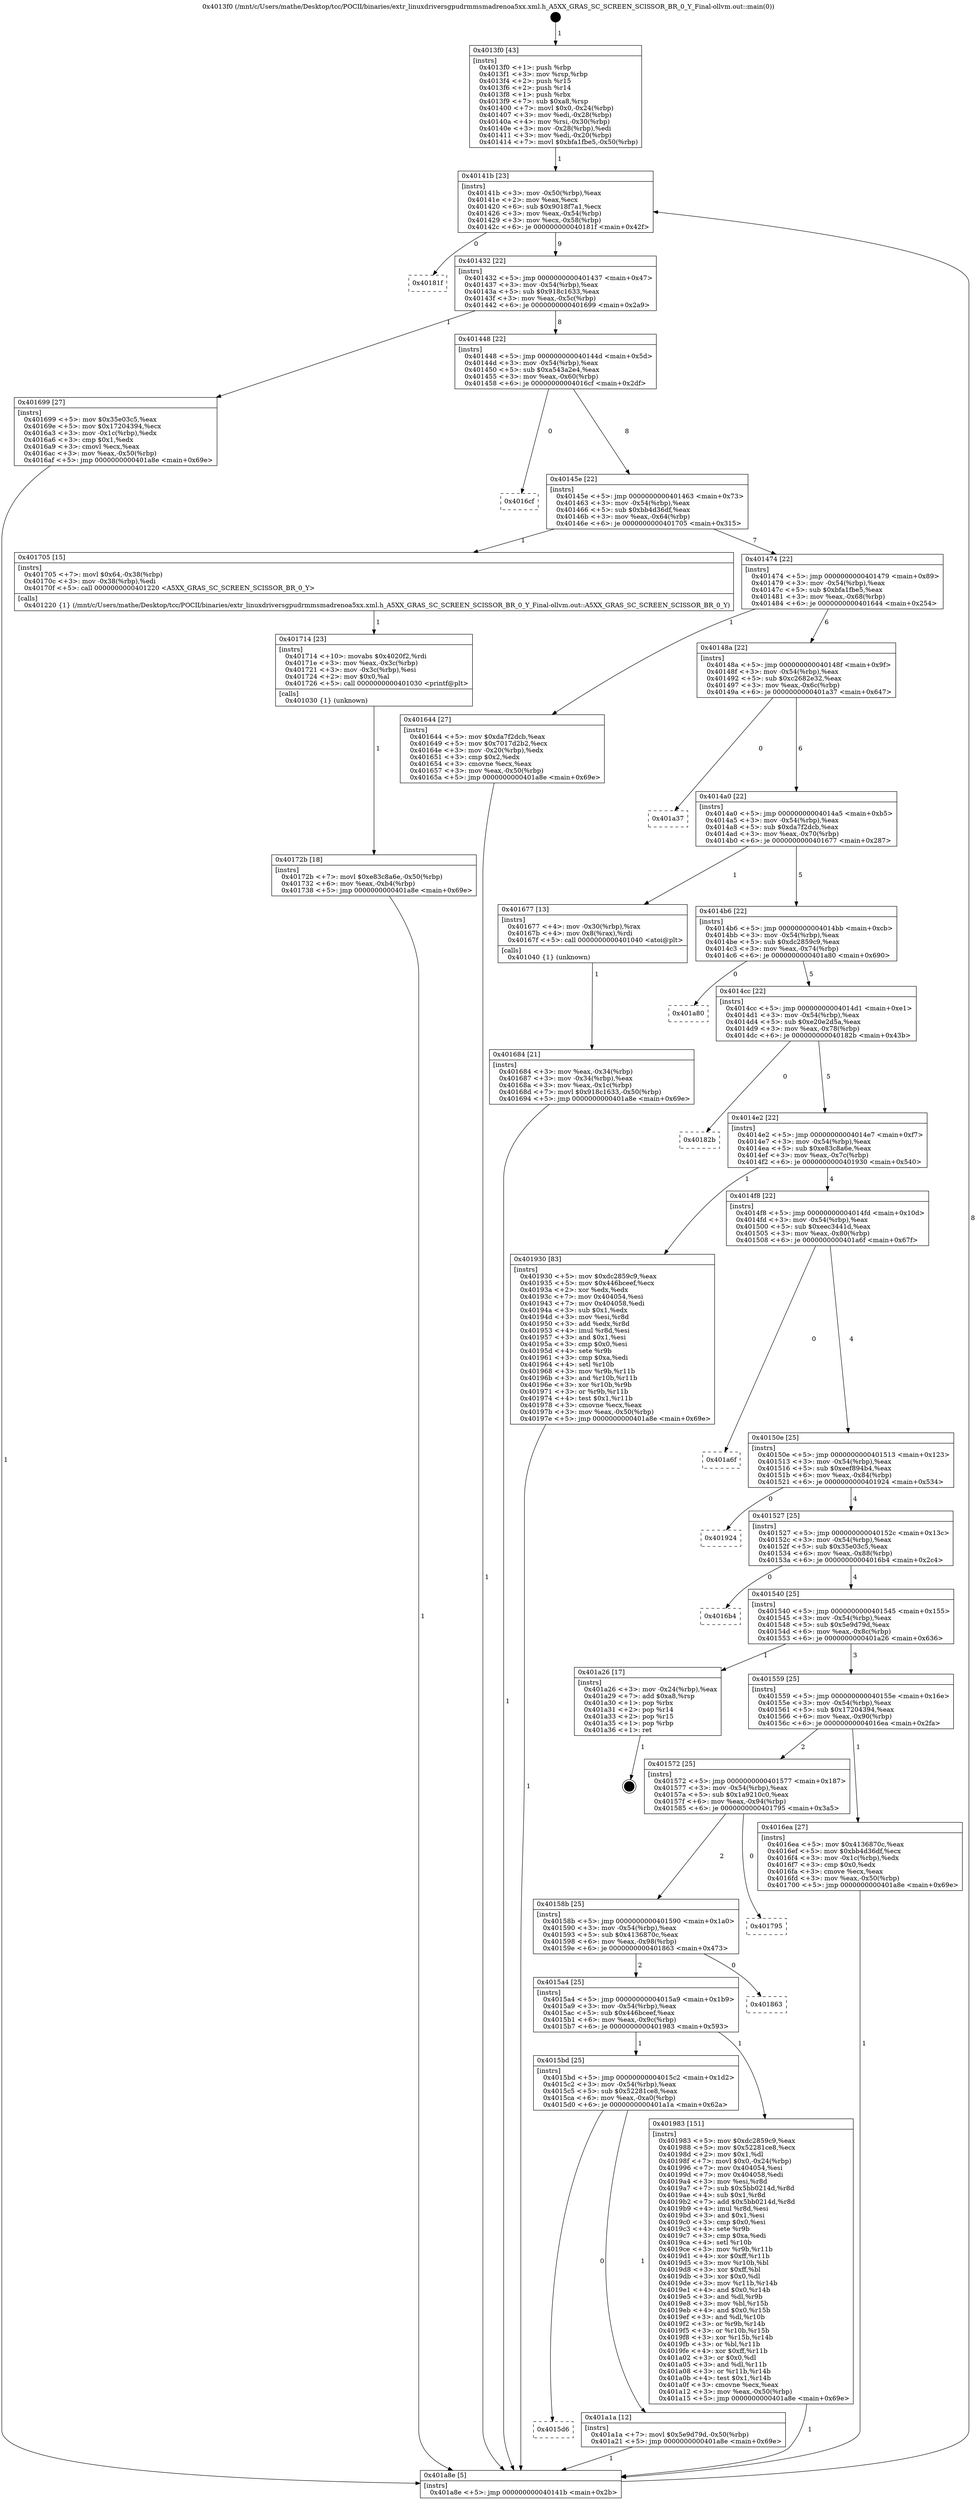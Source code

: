 digraph "0x4013f0" {
  label = "0x4013f0 (/mnt/c/Users/mathe/Desktop/tcc/POCII/binaries/extr_linuxdriversgpudrmmsmadrenoa5xx.xml.h_A5XX_GRAS_SC_SCREEN_SCISSOR_BR_0_Y_Final-ollvm.out::main(0))"
  labelloc = "t"
  node[shape=record]

  Entry [label="",width=0.3,height=0.3,shape=circle,fillcolor=black,style=filled]
  "0x40141b" [label="{
     0x40141b [23]\l
     | [instrs]\l
     &nbsp;&nbsp;0x40141b \<+3\>: mov -0x50(%rbp),%eax\l
     &nbsp;&nbsp;0x40141e \<+2\>: mov %eax,%ecx\l
     &nbsp;&nbsp;0x401420 \<+6\>: sub $0x9018f7a1,%ecx\l
     &nbsp;&nbsp;0x401426 \<+3\>: mov %eax,-0x54(%rbp)\l
     &nbsp;&nbsp;0x401429 \<+3\>: mov %ecx,-0x58(%rbp)\l
     &nbsp;&nbsp;0x40142c \<+6\>: je 000000000040181f \<main+0x42f\>\l
  }"]
  "0x40181f" [label="{
     0x40181f\l
  }", style=dashed]
  "0x401432" [label="{
     0x401432 [22]\l
     | [instrs]\l
     &nbsp;&nbsp;0x401432 \<+5\>: jmp 0000000000401437 \<main+0x47\>\l
     &nbsp;&nbsp;0x401437 \<+3\>: mov -0x54(%rbp),%eax\l
     &nbsp;&nbsp;0x40143a \<+5\>: sub $0x918c1633,%eax\l
     &nbsp;&nbsp;0x40143f \<+3\>: mov %eax,-0x5c(%rbp)\l
     &nbsp;&nbsp;0x401442 \<+6\>: je 0000000000401699 \<main+0x2a9\>\l
  }"]
  Exit [label="",width=0.3,height=0.3,shape=circle,fillcolor=black,style=filled,peripheries=2]
  "0x401699" [label="{
     0x401699 [27]\l
     | [instrs]\l
     &nbsp;&nbsp;0x401699 \<+5\>: mov $0x35e03c5,%eax\l
     &nbsp;&nbsp;0x40169e \<+5\>: mov $0x17204394,%ecx\l
     &nbsp;&nbsp;0x4016a3 \<+3\>: mov -0x1c(%rbp),%edx\l
     &nbsp;&nbsp;0x4016a6 \<+3\>: cmp $0x1,%edx\l
     &nbsp;&nbsp;0x4016a9 \<+3\>: cmovl %ecx,%eax\l
     &nbsp;&nbsp;0x4016ac \<+3\>: mov %eax,-0x50(%rbp)\l
     &nbsp;&nbsp;0x4016af \<+5\>: jmp 0000000000401a8e \<main+0x69e\>\l
  }"]
  "0x401448" [label="{
     0x401448 [22]\l
     | [instrs]\l
     &nbsp;&nbsp;0x401448 \<+5\>: jmp 000000000040144d \<main+0x5d\>\l
     &nbsp;&nbsp;0x40144d \<+3\>: mov -0x54(%rbp),%eax\l
     &nbsp;&nbsp;0x401450 \<+5\>: sub $0xa543a2e4,%eax\l
     &nbsp;&nbsp;0x401455 \<+3\>: mov %eax,-0x60(%rbp)\l
     &nbsp;&nbsp;0x401458 \<+6\>: je 00000000004016cf \<main+0x2df\>\l
  }"]
  "0x4015d6" [label="{
     0x4015d6\l
  }", style=dashed]
  "0x4016cf" [label="{
     0x4016cf\l
  }", style=dashed]
  "0x40145e" [label="{
     0x40145e [22]\l
     | [instrs]\l
     &nbsp;&nbsp;0x40145e \<+5\>: jmp 0000000000401463 \<main+0x73\>\l
     &nbsp;&nbsp;0x401463 \<+3\>: mov -0x54(%rbp),%eax\l
     &nbsp;&nbsp;0x401466 \<+5\>: sub $0xbb4d36df,%eax\l
     &nbsp;&nbsp;0x40146b \<+3\>: mov %eax,-0x64(%rbp)\l
     &nbsp;&nbsp;0x40146e \<+6\>: je 0000000000401705 \<main+0x315\>\l
  }"]
  "0x401a1a" [label="{
     0x401a1a [12]\l
     | [instrs]\l
     &nbsp;&nbsp;0x401a1a \<+7\>: movl $0x5e9d79d,-0x50(%rbp)\l
     &nbsp;&nbsp;0x401a21 \<+5\>: jmp 0000000000401a8e \<main+0x69e\>\l
  }"]
  "0x401705" [label="{
     0x401705 [15]\l
     | [instrs]\l
     &nbsp;&nbsp;0x401705 \<+7\>: movl $0x64,-0x38(%rbp)\l
     &nbsp;&nbsp;0x40170c \<+3\>: mov -0x38(%rbp),%edi\l
     &nbsp;&nbsp;0x40170f \<+5\>: call 0000000000401220 \<A5XX_GRAS_SC_SCREEN_SCISSOR_BR_0_Y\>\l
     | [calls]\l
     &nbsp;&nbsp;0x401220 \{1\} (/mnt/c/Users/mathe/Desktop/tcc/POCII/binaries/extr_linuxdriversgpudrmmsmadrenoa5xx.xml.h_A5XX_GRAS_SC_SCREEN_SCISSOR_BR_0_Y_Final-ollvm.out::A5XX_GRAS_SC_SCREEN_SCISSOR_BR_0_Y)\l
  }"]
  "0x401474" [label="{
     0x401474 [22]\l
     | [instrs]\l
     &nbsp;&nbsp;0x401474 \<+5\>: jmp 0000000000401479 \<main+0x89\>\l
     &nbsp;&nbsp;0x401479 \<+3\>: mov -0x54(%rbp),%eax\l
     &nbsp;&nbsp;0x40147c \<+5\>: sub $0xbfa1fbe5,%eax\l
     &nbsp;&nbsp;0x401481 \<+3\>: mov %eax,-0x68(%rbp)\l
     &nbsp;&nbsp;0x401484 \<+6\>: je 0000000000401644 \<main+0x254\>\l
  }"]
  "0x4015bd" [label="{
     0x4015bd [25]\l
     | [instrs]\l
     &nbsp;&nbsp;0x4015bd \<+5\>: jmp 00000000004015c2 \<main+0x1d2\>\l
     &nbsp;&nbsp;0x4015c2 \<+3\>: mov -0x54(%rbp),%eax\l
     &nbsp;&nbsp;0x4015c5 \<+5\>: sub $0x52281ce8,%eax\l
     &nbsp;&nbsp;0x4015ca \<+6\>: mov %eax,-0xa0(%rbp)\l
     &nbsp;&nbsp;0x4015d0 \<+6\>: je 0000000000401a1a \<main+0x62a\>\l
  }"]
  "0x401644" [label="{
     0x401644 [27]\l
     | [instrs]\l
     &nbsp;&nbsp;0x401644 \<+5\>: mov $0xda7f2dcb,%eax\l
     &nbsp;&nbsp;0x401649 \<+5\>: mov $0x7017d2b2,%ecx\l
     &nbsp;&nbsp;0x40164e \<+3\>: mov -0x20(%rbp),%edx\l
     &nbsp;&nbsp;0x401651 \<+3\>: cmp $0x2,%edx\l
     &nbsp;&nbsp;0x401654 \<+3\>: cmovne %ecx,%eax\l
     &nbsp;&nbsp;0x401657 \<+3\>: mov %eax,-0x50(%rbp)\l
     &nbsp;&nbsp;0x40165a \<+5\>: jmp 0000000000401a8e \<main+0x69e\>\l
  }"]
  "0x40148a" [label="{
     0x40148a [22]\l
     | [instrs]\l
     &nbsp;&nbsp;0x40148a \<+5\>: jmp 000000000040148f \<main+0x9f\>\l
     &nbsp;&nbsp;0x40148f \<+3\>: mov -0x54(%rbp),%eax\l
     &nbsp;&nbsp;0x401492 \<+5\>: sub $0xc2682e32,%eax\l
     &nbsp;&nbsp;0x401497 \<+3\>: mov %eax,-0x6c(%rbp)\l
     &nbsp;&nbsp;0x40149a \<+6\>: je 0000000000401a37 \<main+0x647\>\l
  }"]
  "0x401a8e" [label="{
     0x401a8e [5]\l
     | [instrs]\l
     &nbsp;&nbsp;0x401a8e \<+5\>: jmp 000000000040141b \<main+0x2b\>\l
  }"]
  "0x4013f0" [label="{
     0x4013f0 [43]\l
     | [instrs]\l
     &nbsp;&nbsp;0x4013f0 \<+1\>: push %rbp\l
     &nbsp;&nbsp;0x4013f1 \<+3\>: mov %rsp,%rbp\l
     &nbsp;&nbsp;0x4013f4 \<+2\>: push %r15\l
     &nbsp;&nbsp;0x4013f6 \<+2\>: push %r14\l
     &nbsp;&nbsp;0x4013f8 \<+1\>: push %rbx\l
     &nbsp;&nbsp;0x4013f9 \<+7\>: sub $0xa8,%rsp\l
     &nbsp;&nbsp;0x401400 \<+7\>: movl $0x0,-0x24(%rbp)\l
     &nbsp;&nbsp;0x401407 \<+3\>: mov %edi,-0x28(%rbp)\l
     &nbsp;&nbsp;0x40140a \<+4\>: mov %rsi,-0x30(%rbp)\l
     &nbsp;&nbsp;0x40140e \<+3\>: mov -0x28(%rbp),%edi\l
     &nbsp;&nbsp;0x401411 \<+3\>: mov %edi,-0x20(%rbp)\l
     &nbsp;&nbsp;0x401414 \<+7\>: movl $0xbfa1fbe5,-0x50(%rbp)\l
  }"]
  "0x401983" [label="{
     0x401983 [151]\l
     | [instrs]\l
     &nbsp;&nbsp;0x401983 \<+5\>: mov $0xdc2859c9,%eax\l
     &nbsp;&nbsp;0x401988 \<+5\>: mov $0x52281ce8,%ecx\l
     &nbsp;&nbsp;0x40198d \<+2\>: mov $0x1,%dl\l
     &nbsp;&nbsp;0x40198f \<+7\>: movl $0x0,-0x24(%rbp)\l
     &nbsp;&nbsp;0x401996 \<+7\>: mov 0x404054,%esi\l
     &nbsp;&nbsp;0x40199d \<+7\>: mov 0x404058,%edi\l
     &nbsp;&nbsp;0x4019a4 \<+3\>: mov %esi,%r8d\l
     &nbsp;&nbsp;0x4019a7 \<+7\>: sub $0x5bb0214d,%r8d\l
     &nbsp;&nbsp;0x4019ae \<+4\>: sub $0x1,%r8d\l
     &nbsp;&nbsp;0x4019b2 \<+7\>: add $0x5bb0214d,%r8d\l
     &nbsp;&nbsp;0x4019b9 \<+4\>: imul %r8d,%esi\l
     &nbsp;&nbsp;0x4019bd \<+3\>: and $0x1,%esi\l
     &nbsp;&nbsp;0x4019c0 \<+3\>: cmp $0x0,%esi\l
     &nbsp;&nbsp;0x4019c3 \<+4\>: sete %r9b\l
     &nbsp;&nbsp;0x4019c7 \<+3\>: cmp $0xa,%edi\l
     &nbsp;&nbsp;0x4019ca \<+4\>: setl %r10b\l
     &nbsp;&nbsp;0x4019ce \<+3\>: mov %r9b,%r11b\l
     &nbsp;&nbsp;0x4019d1 \<+4\>: xor $0xff,%r11b\l
     &nbsp;&nbsp;0x4019d5 \<+3\>: mov %r10b,%bl\l
     &nbsp;&nbsp;0x4019d8 \<+3\>: xor $0xff,%bl\l
     &nbsp;&nbsp;0x4019db \<+3\>: xor $0x0,%dl\l
     &nbsp;&nbsp;0x4019de \<+3\>: mov %r11b,%r14b\l
     &nbsp;&nbsp;0x4019e1 \<+4\>: and $0x0,%r14b\l
     &nbsp;&nbsp;0x4019e5 \<+3\>: and %dl,%r9b\l
     &nbsp;&nbsp;0x4019e8 \<+3\>: mov %bl,%r15b\l
     &nbsp;&nbsp;0x4019eb \<+4\>: and $0x0,%r15b\l
     &nbsp;&nbsp;0x4019ef \<+3\>: and %dl,%r10b\l
     &nbsp;&nbsp;0x4019f2 \<+3\>: or %r9b,%r14b\l
     &nbsp;&nbsp;0x4019f5 \<+3\>: or %r10b,%r15b\l
     &nbsp;&nbsp;0x4019f8 \<+3\>: xor %r15b,%r14b\l
     &nbsp;&nbsp;0x4019fb \<+3\>: or %bl,%r11b\l
     &nbsp;&nbsp;0x4019fe \<+4\>: xor $0xff,%r11b\l
     &nbsp;&nbsp;0x401a02 \<+3\>: or $0x0,%dl\l
     &nbsp;&nbsp;0x401a05 \<+3\>: and %dl,%r11b\l
     &nbsp;&nbsp;0x401a08 \<+3\>: or %r11b,%r14b\l
     &nbsp;&nbsp;0x401a0b \<+4\>: test $0x1,%r14b\l
     &nbsp;&nbsp;0x401a0f \<+3\>: cmovne %ecx,%eax\l
     &nbsp;&nbsp;0x401a12 \<+3\>: mov %eax,-0x50(%rbp)\l
     &nbsp;&nbsp;0x401a15 \<+5\>: jmp 0000000000401a8e \<main+0x69e\>\l
  }"]
  "0x401a37" [label="{
     0x401a37\l
  }", style=dashed]
  "0x4014a0" [label="{
     0x4014a0 [22]\l
     | [instrs]\l
     &nbsp;&nbsp;0x4014a0 \<+5\>: jmp 00000000004014a5 \<main+0xb5\>\l
     &nbsp;&nbsp;0x4014a5 \<+3\>: mov -0x54(%rbp),%eax\l
     &nbsp;&nbsp;0x4014a8 \<+5\>: sub $0xda7f2dcb,%eax\l
     &nbsp;&nbsp;0x4014ad \<+3\>: mov %eax,-0x70(%rbp)\l
     &nbsp;&nbsp;0x4014b0 \<+6\>: je 0000000000401677 \<main+0x287\>\l
  }"]
  "0x4015a4" [label="{
     0x4015a4 [25]\l
     | [instrs]\l
     &nbsp;&nbsp;0x4015a4 \<+5\>: jmp 00000000004015a9 \<main+0x1b9\>\l
     &nbsp;&nbsp;0x4015a9 \<+3\>: mov -0x54(%rbp),%eax\l
     &nbsp;&nbsp;0x4015ac \<+5\>: sub $0x446bceef,%eax\l
     &nbsp;&nbsp;0x4015b1 \<+6\>: mov %eax,-0x9c(%rbp)\l
     &nbsp;&nbsp;0x4015b7 \<+6\>: je 0000000000401983 \<main+0x593\>\l
  }"]
  "0x401677" [label="{
     0x401677 [13]\l
     | [instrs]\l
     &nbsp;&nbsp;0x401677 \<+4\>: mov -0x30(%rbp),%rax\l
     &nbsp;&nbsp;0x40167b \<+4\>: mov 0x8(%rax),%rdi\l
     &nbsp;&nbsp;0x40167f \<+5\>: call 0000000000401040 \<atoi@plt\>\l
     | [calls]\l
     &nbsp;&nbsp;0x401040 \{1\} (unknown)\l
  }"]
  "0x4014b6" [label="{
     0x4014b6 [22]\l
     | [instrs]\l
     &nbsp;&nbsp;0x4014b6 \<+5\>: jmp 00000000004014bb \<main+0xcb\>\l
     &nbsp;&nbsp;0x4014bb \<+3\>: mov -0x54(%rbp),%eax\l
     &nbsp;&nbsp;0x4014be \<+5\>: sub $0xdc2859c9,%eax\l
     &nbsp;&nbsp;0x4014c3 \<+3\>: mov %eax,-0x74(%rbp)\l
     &nbsp;&nbsp;0x4014c6 \<+6\>: je 0000000000401a80 \<main+0x690\>\l
  }"]
  "0x401684" [label="{
     0x401684 [21]\l
     | [instrs]\l
     &nbsp;&nbsp;0x401684 \<+3\>: mov %eax,-0x34(%rbp)\l
     &nbsp;&nbsp;0x401687 \<+3\>: mov -0x34(%rbp),%eax\l
     &nbsp;&nbsp;0x40168a \<+3\>: mov %eax,-0x1c(%rbp)\l
     &nbsp;&nbsp;0x40168d \<+7\>: movl $0x918c1633,-0x50(%rbp)\l
     &nbsp;&nbsp;0x401694 \<+5\>: jmp 0000000000401a8e \<main+0x69e\>\l
  }"]
  "0x401863" [label="{
     0x401863\l
  }", style=dashed]
  "0x401a80" [label="{
     0x401a80\l
  }", style=dashed]
  "0x4014cc" [label="{
     0x4014cc [22]\l
     | [instrs]\l
     &nbsp;&nbsp;0x4014cc \<+5\>: jmp 00000000004014d1 \<main+0xe1\>\l
     &nbsp;&nbsp;0x4014d1 \<+3\>: mov -0x54(%rbp),%eax\l
     &nbsp;&nbsp;0x4014d4 \<+5\>: sub $0xe20e2d5a,%eax\l
     &nbsp;&nbsp;0x4014d9 \<+3\>: mov %eax,-0x78(%rbp)\l
     &nbsp;&nbsp;0x4014dc \<+6\>: je 000000000040182b \<main+0x43b\>\l
  }"]
  "0x40158b" [label="{
     0x40158b [25]\l
     | [instrs]\l
     &nbsp;&nbsp;0x40158b \<+5\>: jmp 0000000000401590 \<main+0x1a0\>\l
     &nbsp;&nbsp;0x401590 \<+3\>: mov -0x54(%rbp),%eax\l
     &nbsp;&nbsp;0x401593 \<+5\>: sub $0x4136870c,%eax\l
     &nbsp;&nbsp;0x401598 \<+6\>: mov %eax,-0x98(%rbp)\l
     &nbsp;&nbsp;0x40159e \<+6\>: je 0000000000401863 \<main+0x473\>\l
  }"]
  "0x40182b" [label="{
     0x40182b\l
  }", style=dashed]
  "0x4014e2" [label="{
     0x4014e2 [22]\l
     | [instrs]\l
     &nbsp;&nbsp;0x4014e2 \<+5\>: jmp 00000000004014e7 \<main+0xf7\>\l
     &nbsp;&nbsp;0x4014e7 \<+3\>: mov -0x54(%rbp),%eax\l
     &nbsp;&nbsp;0x4014ea \<+5\>: sub $0xe83c8a6e,%eax\l
     &nbsp;&nbsp;0x4014ef \<+3\>: mov %eax,-0x7c(%rbp)\l
     &nbsp;&nbsp;0x4014f2 \<+6\>: je 0000000000401930 \<main+0x540\>\l
  }"]
  "0x401795" [label="{
     0x401795\l
  }", style=dashed]
  "0x401930" [label="{
     0x401930 [83]\l
     | [instrs]\l
     &nbsp;&nbsp;0x401930 \<+5\>: mov $0xdc2859c9,%eax\l
     &nbsp;&nbsp;0x401935 \<+5\>: mov $0x446bceef,%ecx\l
     &nbsp;&nbsp;0x40193a \<+2\>: xor %edx,%edx\l
     &nbsp;&nbsp;0x40193c \<+7\>: mov 0x404054,%esi\l
     &nbsp;&nbsp;0x401943 \<+7\>: mov 0x404058,%edi\l
     &nbsp;&nbsp;0x40194a \<+3\>: sub $0x1,%edx\l
     &nbsp;&nbsp;0x40194d \<+3\>: mov %esi,%r8d\l
     &nbsp;&nbsp;0x401950 \<+3\>: add %edx,%r8d\l
     &nbsp;&nbsp;0x401953 \<+4\>: imul %r8d,%esi\l
     &nbsp;&nbsp;0x401957 \<+3\>: and $0x1,%esi\l
     &nbsp;&nbsp;0x40195a \<+3\>: cmp $0x0,%esi\l
     &nbsp;&nbsp;0x40195d \<+4\>: sete %r9b\l
     &nbsp;&nbsp;0x401961 \<+3\>: cmp $0xa,%edi\l
     &nbsp;&nbsp;0x401964 \<+4\>: setl %r10b\l
     &nbsp;&nbsp;0x401968 \<+3\>: mov %r9b,%r11b\l
     &nbsp;&nbsp;0x40196b \<+3\>: and %r10b,%r11b\l
     &nbsp;&nbsp;0x40196e \<+3\>: xor %r10b,%r9b\l
     &nbsp;&nbsp;0x401971 \<+3\>: or %r9b,%r11b\l
     &nbsp;&nbsp;0x401974 \<+4\>: test $0x1,%r11b\l
     &nbsp;&nbsp;0x401978 \<+3\>: cmovne %ecx,%eax\l
     &nbsp;&nbsp;0x40197b \<+3\>: mov %eax,-0x50(%rbp)\l
     &nbsp;&nbsp;0x40197e \<+5\>: jmp 0000000000401a8e \<main+0x69e\>\l
  }"]
  "0x4014f8" [label="{
     0x4014f8 [22]\l
     | [instrs]\l
     &nbsp;&nbsp;0x4014f8 \<+5\>: jmp 00000000004014fd \<main+0x10d\>\l
     &nbsp;&nbsp;0x4014fd \<+3\>: mov -0x54(%rbp),%eax\l
     &nbsp;&nbsp;0x401500 \<+5\>: sub $0xeec3441d,%eax\l
     &nbsp;&nbsp;0x401505 \<+3\>: mov %eax,-0x80(%rbp)\l
     &nbsp;&nbsp;0x401508 \<+6\>: je 0000000000401a6f \<main+0x67f\>\l
  }"]
  "0x40172b" [label="{
     0x40172b [18]\l
     | [instrs]\l
     &nbsp;&nbsp;0x40172b \<+7\>: movl $0xe83c8a6e,-0x50(%rbp)\l
     &nbsp;&nbsp;0x401732 \<+6\>: mov %eax,-0xb4(%rbp)\l
     &nbsp;&nbsp;0x401738 \<+5\>: jmp 0000000000401a8e \<main+0x69e\>\l
  }"]
  "0x401a6f" [label="{
     0x401a6f\l
  }", style=dashed]
  "0x40150e" [label="{
     0x40150e [25]\l
     | [instrs]\l
     &nbsp;&nbsp;0x40150e \<+5\>: jmp 0000000000401513 \<main+0x123\>\l
     &nbsp;&nbsp;0x401513 \<+3\>: mov -0x54(%rbp),%eax\l
     &nbsp;&nbsp;0x401516 \<+5\>: sub $0xeef894b4,%eax\l
     &nbsp;&nbsp;0x40151b \<+6\>: mov %eax,-0x84(%rbp)\l
     &nbsp;&nbsp;0x401521 \<+6\>: je 0000000000401924 \<main+0x534\>\l
  }"]
  "0x401714" [label="{
     0x401714 [23]\l
     | [instrs]\l
     &nbsp;&nbsp;0x401714 \<+10\>: movabs $0x4020f2,%rdi\l
     &nbsp;&nbsp;0x40171e \<+3\>: mov %eax,-0x3c(%rbp)\l
     &nbsp;&nbsp;0x401721 \<+3\>: mov -0x3c(%rbp),%esi\l
     &nbsp;&nbsp;0x401724 \<+2\>: mov $0x0,%al\l
     &nbsp;&nbsp;0x401726 \<+5\>: call 0000000000401030 \<printf@plt\>\l
     | [calls]\l
     &nbsp;&nbsp;0x401030 \{1\} (unknown)\l
  }"]
  "0x401924" [label="{
     0x401924\l
  }", style=dashed]
  "0x401527" [label="{
     0x401527 [25]\l
     | [instrs]\l
     &nbsp;&nbsp;0x401527 \<+5\>: jmp 000000000040152c \<main+0x13c\>\l
     &nbsp;&nbsp;0x40152c \<+3\>: mov -0x54(%rbp),%eax\l
     &nbsp;&nbsp;0x40152f \<+5\>: sub $0x35e03c5,%eax\l
     &nbsp;&nbsp;0x401534 \<+6\>: mov %eax,-0x88(%rbp)\l
     &nbsp;&nbsp;0x40153a \<+6\>: je 00000000004016b4 \<main+0x2c4\>\l
  }"]
  "0x401572" [label="{
     0x401572 [25]\l
     | [instrs]\l
     &nbsp;&nbsp;0x401572 \<+5\>: jmp 0000000000401577 \<main+0x187\>\l
     &nbsp;&nbsp;0x401577 \<+3\>: mov -0x54(%rbp),%eax\l
     &nbsp;&nbsp;0x40157a \<+5\>: sub $0x1a9210c0,%eax\l
     &nbsp;&nbsp;0x40157f \<+6\>: mov %eax,-0x94(%rbp)\l
     &nbsp;&nbsp;0x401585 \<+6\>: je 0000000000401795 \<main+0x3a5\>\l
  }"]
  "0x4016b4" [label="{
     0x4016b4\l
  }", style=dashed]
  "0x401540" [label="{
     0x401540 [25]\l
     | [instrs]\l
     &nbsp;&nbsp;0x401540 \<+5\>: jmp 0000000000401545 \<main+0x155\>\l
     &nbsp;&nbsp;0x401545 \<+3\>: mov -0x54(%rbp),%eax\l
     &nbsp;&nbsp;0x401548 \<+5\>: sub $0x5e9d79d,%eax\l
     &nbsp;&nbsp;0x40154d \<+6\>: mov %eax,-0x8c(%rbp)\l
     &nbsp;&nbsp;0x401553 \<+6\>: je 0000000000401a26 \<main+0x636\>\l
  }"]
  "0x4016ea" [label="{
     0x4016ea [27]\l
     | [instrs]\l
     &nbsp;&nbsp;0x4016ea \<+5\>: mov $0x4136870c,%eax\l
     &nbsp;&nbsp;0x4016ef \<+5\>: mov $0xbb4d36df,%ecx\l
     &nbsp;&nbsp;0x4016f4 \<+3\>: mov -0x1c(%rbp),%edx\l
     &nbsp;&nbsp;0x4016f7 \<+3\>: cmp $0x0,%edx\l
     &nbsp;&nbsp;0x4016fa \<+3\>: cmove %ecx,%eax\l
     &nbsp;&nbsp;0x4016fd \<+3\>: mov %eax,-0x50(%rbp)\l
     &nbsp;&nbsp;0x401700 \<+5\>: jmp 0000000000401a8e \<main+0x69e\>\l
  }"]
  "0x401a26" [label="{
     0x401a26 [17]\l
     | [instrs]\l
     &nbsp;&nbsp;0x401a26 \<+3\>: mov -0x24(%rbp),%eax\l
     &nbsp;&nbsp;0x401a29 \<+7\>: add $0xa8,%rsp\l
     &nbsp;&nbsp;0x401a30 \<+1\>: pop %rbx\l
     &nbsp;&nbsp;0x401a31 \<+2\>: pop %r14\l
     &nbsp;&nbsp;0x401a33 \<+2\>: pop %r15\l
     &nbsp;&nbsp;0x401a35 \<+1\>: pop %rbp\l
     &nbsp;&nbsp;0x401a36 \<+1\>: ret\l
  }"]
  "0x401559" [label="{
     0x401559 [25]\l
     | [instrs]\l
     &nbsp;&nbsp;0x401559 \<+5\>: jmp 000000000040155e \<main+0x16e\>\l
     &nbsp;&nbsp;0x40155e \<+3\>: mov -0x54(%rbp),%eax\l
     &nbsp;&nbsp;0x401561 \<+5\>: sub $0x17204394,%eax\l
     &nbsp;&nbsp;0x401566 \<+6\>: mov %eax,-0x90(%rbp)\l
     &nbsp;&nbsp;0x40156c \<+6\>: je 00000000004016ea \<main+0x2fa\>\l
  }"]
  Entry -> "0x4013f0" [label=" 1"]
  "0x40141b" -> "0x40181f" [label=" 0"]
  "0x40141b" -> "0x401432" [label=" 9"]
  "0x401a26" -> Exit [label=" 1"]
  "0x401432" -> "0x401699" [label=" 1"]
  "0x401432" -> "0x401448" [label=" 8"]
  "0x401a1a" -> "0x401a8e" [label=" 1"]
  "0x401448" -> "0x4016cf" [label=" 0"]
  "0x401448" -> "0x40145e" [label=" 8"]
  "0x4015bd" -> "0x4015d6" [label=" 0"]
  "0x40145e" -> "0x401705" [label=" 1"]
  "0x40145e" -> "0x401474" [label=" 7"]
  "0x4015bd" -> "0x401a1a" [label=" 1"]
  "0x401474" -> "0x401644" [label=" 1"]
  "0x401474" -> "0x40148a" [label=" 6"]
  "0x401644" -> "0x401a8e" [label=" 1"]
  "0x4013f0" -> "0x40141b" [label=" 1"]
  "0x401a8e" -> "0x40141b" [label=" 8"]
  "0x401983" -> "0x401a8e" [label=" 1"]
  "0x40148a" -> "0x401a37" [label=" 0"]
  "0x40148a" -> "0x4014a0" [label=" 6"]
  "0x4015a4" -> "0x4015bd" [label=" 1"]
  "0x4014a0" -> "0x401677" [label=" 1"]
  "0x4014a0" -> "0x4014b6" [label=" 5"]
  "0x401677" -> "0x401684" [label=" 1"]
  "0x401684" -> "0x401a8e" [label=" 1"]
  "0x401699" -> "0x401a8e" [label=" 1"]
  "0x4015a4" -> "0x401983" [label=" 1"]
  "0x4014b6" -> "0x401a80" [label=" 0"]
  "0x4014b6" -> "0x4014cc" [label=" 5"]
  "0x40158b" -> "0x4015a4" [label=" 2"]
  "0x4014cc" -> "0x40182b" [label=" 0"]
  "0x4014cc" -> "0x4014e2" [label=" 5"]
  "0x40158b" -> "0x401863" [label=" 0"]
  "0x4014e2" -> "0x401930" [label=" 1"]
  "0x4014e2" -> "0x4014f8" [label=" 4"]
  "0x401572" -> "0x40158b" [label=" 2"]
  "0x4014f8" -> "0x401a6f" [label=" 0"]
  "0x4014f8" -> "0x40150e" [label=" 4"]
  "0x401572" -> "0x401795" [label=" 0"]
  "0x40150e" -> "0x401924" [label=" 0"]
  "0x40150e" -> "0x401527" [label=" 4"]
  "0x401930" -> "0x401a8e" [label=" 1"]
  "0x401527" -> "0x4016b4" [label=" 0"]
  "0x401527" -> "0x401540" [label=" 4"]
  "0x40172b" -> "0x401a8e" [label=" 1"]
  "0x401540" -> "0x401a26" [label=" 1"]
  "0x401540" -> "0x401559" [label=" 3"]
  "0x401714" -> "0x40172b" [label=" 1"]
  "0x401559" -> "0x4016ea" [label=" 1"]
  "0x401559" -> "0x401572" [label=" 2"]
  "0x4016ea" -> "0x401a8e" [label=" 1"]
  "0x401705" -> "0x401714" [label=" 1"]
}
